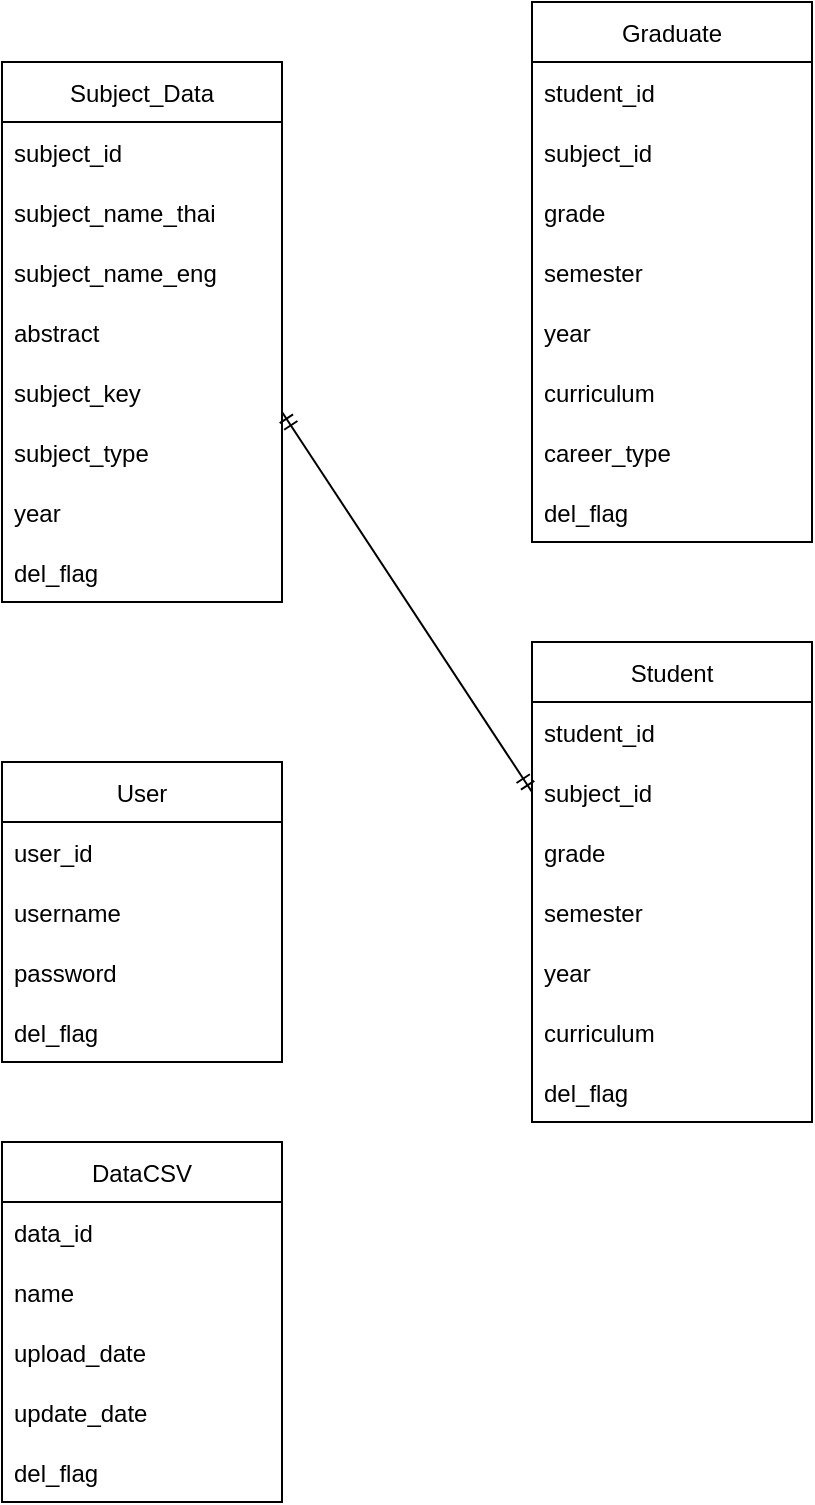 <mxfile version="20.3.0" type="device"><diagram id="R2lEEEUBdFMjLlhIrx00" name="Page-1"><mxGraphModel dx="1118" dy="512" grid="1" gridSize="10" guides="1" tooltips="1" connect="1" arrows="1" fold="1" page="1" pageScale="1" pageWidth="850" pageHeight="1100" math="0" shadow="0" extFonts="Permanent Marker^https://fonts.googleapis.com/css?family=Permanent+Marker"><root><mxCell id="0"/><mxCell id="1" parent="0"/><mxCell id="76vfN8I9lBESQKzIqNd5-2" value="User" style="swimlane;fontStyle=0;childLayout=stackLayout;horizontal=1;startSize=30;horizontalStack=0;resizeParent=1;resizeParentMax=0;resizeLast=0;collapsible=1;marginBottom=0;" parent="1" vertex="1"><mxGeometry x="90" y="400" width="140" height="150" as="geometry"><mxRectangle x="80" y="40" width="70" height="30" as="alternateBounds"/></mxGeometry></mxCell><mxCell id="76vfN8I9lBESQKzIqNd5-3" value="user_id" style="text;strokeColor=none;fillColor=none;align=left;verticalAlign=middle;spacingLeft=4;spacingRight=4;overflow=hidden;points=[[0,0.5],[1,0.5]];portConstraint=eastwest;rotatable=0;" parent="76vfN8I9lBESQKzIqNd5-2" vertex="1"><mxGeometry y="30" width="140" height="30" as="geometry"/></mxCell><mxCell id="76vfN8I9lBESQKzIqNd5-4" value="username" style="text;strokeColor=none;fillColor=none;align=left;verticalAlign=middle;spacingLeft=4;spacingRight=4;overflow=hidden;points=[[0,0.5],[1,0.5]];portConstraint=eastwest;rotatable=0;" parent="76vfN8I9lBESQKzIqNd5-2" vertex="1"><mxGeometry y="60" width="140" height="30" as="geometry"/></mxCell><mxCell id="76vfN8I9lBESQKzIqNd5-5" value="password" style="text;strokeColor=none;fillColor=none;align=left;verticalAlign=middle;spacingLeft=4;spacingRight=4;overflow=hidden;points=[[0,0.5],[1,0.5]];portConstraint=eastwest;rotatable=0;" parent="76vfN8I9lBESQKzIqNd5-2" vertex="1"><mxGeometry y="90" width="140" height="30" as="geometry"/></mxCell><mxCell id="76vfN8I9lBESQKzIqNd5-16" value="del_flag" style="text;strokeColor=none;fillColor=none;align=left;verticalAlign=middle;spacingLeft=4;spacingRight=4;overflow=hidden;points=[[0,0.5],[1,0.5]];portConstraint=eastwest;rotatable=0;" parent="76vfN8I9lBESQKzIqNd5-2" vertex="1"><mxGeometry y="120" width="140" height="30" as="geometry"/></mxCell><mxCell id="76vfN8I9lBESQKzIqNd5-6" value="Subject_Data" style="swimlane;fontStyle=0;childLayout=stackLayout;horizontal=1;startSize=30;horizontalStack=0;resizeParent=1;resizeParentMax=0;resizeLast=0;collapsible=1;marginBottom=0;" parent="1" vertex="1"><mxGeometry x="90" y="50" width="140" height="270" as="geometry"/></mxCell><mxCell id="76vfN8I9lBESQKzIqNd5-7" value="subject_id" style="text;strokeColor=none;fillColor=none;align=left;verticalAlign=middle;spacingLeft=4;spacingRight=4;overflow=hidden;points=[[0,0.5],[1,0.5]];portConstraint=eastwest;rotatable=0;" parent="76vfN8I9lBESQKzIqNd5-6" vertex="1"><mxGeometry y="30" width="140" height="30" as="geometry"/></mxCell><mxCell id="76vfN8I9lBESQKzIqNd5-8" value="subject_name_thai" style="text;strokeColor=none;fillColor=none;align=left;verticalAlign=middle;spacingLeft=4;spacingRight=4;overflow=hidden;points=[[0,0.5],[1,0.5]];portConstraint=eastwest;rotatable=0;" parent="76vfN8I9lBESQKzIqNd5-6" vertex="1"><mxGeometry y="60" width="140" height="30" as="geometry"/></mxCell><mxCell id="76vfN8I9lBESQKzIqNd5-45" value="subject_name_eng" style="text;strokeColor=none;fillColor=none;align=left;verticalAlign=middle;spacingLeft=4;spacingRight=4;overflow=hidden;points=[[0,0.5],[1,0.5]];portConstraint=eastwest;rotatable=0;" parent="76vfN8I9lBESQKzIqNd5-6" vertex="1"><mxGeometry y="90" width="140" height="30" as="geometry"/></mxCell><mxCell id="76vfN8I9lBESQKzIqNd5-9" value="abstract" style="text;strokeColor=none;fillColor=none;align=left;verticalAlign=middle;spacingLeft=4;spacingRight=4;overflow=hidden;points=[[0,0.5],[1,0.5]];portConstraint=eastwest;rotatable=0;" parent="76vfN8I9lBESQKzIqNd5-6" vertex="1"><mxGeometry y="120" width="140" height="30" as="geometry"/></mxCell><mxCell id="76vfN8I9lBESQKzIqNd5-59" value="subject_key" style="text;strokeColor=none;fillColor=none;align=left;verticalAlign=middle;spacingLeft=4;spacingRight=4;overflow=hidden;points=[[0,0.5],[1,0.5]];portConstraint=eastwest;rotatable=0;" parent="76vfN8I9lBESQKzIqNd5-6" vertex="1"><mxGeometry y="150" width="140" height="30" as="geometry"/></mxCell><mxCell id="76vfN8I9lBESQKzIqNd5-69" value="subject_type" style="text;strokeColor=none;fillColor=none;align=left;verticalAlign=middle;spacingLeft=4;spacingRight=4;overflow=hidden;points=[[0,0.5],[1,0.5]];portConstraint=eastwest;rotatable=0;" parent="76vfN8I9lBESQKzIqNd5-6" vertex="1"><mxGeometry y="180" width="140" height="30" as="geometry"/></mxCell><mxCell id="jbFTQErzp_02Uv3W5fSh-1" value="year" style="text;strokeColor=none;fillColor=none;align=left;verticalAlign=middle;spacingLeft=4;spacingRight=4;overflow=hidden;points=[[0,0.5],[1,0.5]];portConstraint=eastwest;rotatable=0;" parent="76vfN8I9lBESQKzIqNd5-6" vertex="1"><mxGeometry y="210" width="140" height="30" as="geometry"/></mxCell><mxCell id="76vfN8I9lBESQKzIqNd5-17" value="del_flag" style="text;strokeColor=none;fillColor=none;align=left;verticalAlign=middle;spacingLeft=4;spacingRight=4;overflow=hidden;points=[[0,0.5],[1,0.5]];portConstraint=eastwest;rotatable=0;" parent="76vfN8I9lBESQKzIqNd5-6" vertex="1"><mxGeometry y="240" width="140" height="30" as="geometry"/></mxCell><mxCell id="76vfN8I9lBESQKzIqNd5-12" value="Graduate" style="swimlane;fontStyle=0;childLayout=stackLayout;horizontal=1;startSize=30;horizontalStack=0;resizeParent=1;resizeParentMax=0;resizeLast=0;collapsible=1;marginBottom=0;" parent="1" vertex="1"><mxGeometry x="355" y="20" width="140" height="270" as="geometry"/></mxCell><mxCell id="76vfN8I9lBESQKzIqNd5-20" value="student_id" style="text;strokeColor=none;fillColor=none;align=left;verticalAlign=middle;spacingLeft=4;spacingRight=4;overflow=hidden;points=[[0,0.5],[1,0.5]];portConstraint=eastwest;rotatable=0;" parent="76vfN8I9lBESQKzIqNd5-12" vertex="1"><mxGeometry y="30" width="140" height="30" as="geometry"/></mxCell><mxCell id="jbFTQErzp_02Uv3W5fSh-2" value="subject_id" style="text;strokeColor=none;fillColor=none;align=left;verticalAlign=middle;spacingLeft=4;spacingRight=4;overflow=hidden;points=[[0,0.5],[1,0.5]];portConstraint=eastwest;rotatable=0;" parent="76vfN8I9lBESQKzIqNd5-12" vertex="1"><mxGeometry y="60" width="140" height="30" as="geometry"/></mxCell><mxCell id="jbFTQErzp_02Uv3W5fSh-3" value="grade" style="text;strokeColor=none;fillColor=none;align=left;verticalAlign=middle;spacingLeft=4;spacingRight=4;overflow=hidden;points=[[0,0.5],[1,0.5]];portConstraint=eastwest;rotatable=0;" parent="76vfN8I9lBESQKzIqNd5-12" vertex="1"><mxGeometry y="90" width="140" height="30" as="geometry"/></mxCell><mxCell id="jbFTQErzp_02Uv3W5fSh-4" value="semester" style="text;strokeColor=none;fillColor=none;align=left;verticalAlign=middle;spacingLeft=4;spacingRight=4;overflow=hidden;points=[[0,0.5],[1,0.5]];portConstraint=eastwest;rotatable=0;" parent="76vfN8I9lBESQKzIqNd5-12" vertex="1"><mxGeometry y="120" width="140" height="30" as="geometry"/></mxCell><mxCell id="76vfN8I9lBESQKzIqNd5-21" value="year" style="text;strokeColor=none;fillColor=none;align=left;verticalAlign=middle;spacingLeft=4;spacingRight=4;overflow=hidden;points=[[0,0.5],[1,0.5]];portConstraint=eastwest;rotatable=0;" parent="76vfN8I9lBESQKzIqNd5-12" vertex="1"><mxGeometry y="150" width="140" height="30" as="geometry"/></mxCell><mxCell id="76vfN8I9lBESQKzIqNd5-23" value="curriculum" style="text;strokeColor=none;fillColor=none;align=left;verticalAlign=middle;spacingLeft=4;spacingRight=4;overflow=hidden;points=[[0,0.5],[1,0.5]];portConstraint=eastwest;rotatable=0;" parent="76vfN8I9lBESQKzIqNd5-12" vertex="1"><mxGeometry y="180" width="140" height="30" as="geometry"/></mxCell><mxCell id="76vfN8I9lBESQKzIqNd5-75" value="career_type" style="text;strokeColor=none;fillColor=none;align=left;verticalAlign=middle;spacingLeft=4;spacingRight=4;overflow=hidden;points=[[0,0.5],[1,0.5]];portConstraint=eastwest;rotatable=0;" parent="76vfN8I9lBESQKzIqNd5-12" vertex="1"><mxGeometry y="210" width="140" height="30" as="geometry"/></mxCell><mxCell id="76vfN8I9lBESQKzIqNd5-24" value="del_flag" style="text;strokeColor=none;fillColor=none;align=left;verticalAlign=middle;spacingLeft=4;spacingRight=4;overflow=hidden;points=[[0,0.5],[1,0.5]];portConstraint=eastwest;rotatable=0;" parent="76vfN8I9lBESQKzIqNd5-12" vertex="1"><mxGeometry y="240" width="140" height="30" as="geometry"/></mxCell><mxCell id="76vfN8I9lBESQKzIqNd5-63" value="DataCSV" style="swimlane;fontStyle=0;childLayout=stackLayout;horizontal=1;startSize=30;horizontalStack=0;resizeParent=1;resizeParentMax=0;resizeLast=0;collapsible=1;marginBottom=0;" parent="1" vertex="1"><mxGeometry x="90" y="590" width="140" height="180" as="geometry"><mxRectangle x="80" y="40" width="70" height="30" as="alternateBounds"/></mxGeometry></mxCell><mxCell id="76vfN8I9lBESQKzIqNd5-64" value="data_id" style="text;strokeColor=none;fillColor=none;align=left;verticalAlign=middle;spacingLeft=4;spacingRight=4;overflow=hidden;points=[[0,0.5],[1,0.5]];portConstraint=eastwest;rotatable=0;" parent="76vfN8I9lBESQKzIqNd5-63" vertex="1"><mxGeometry y="30" width="140" height="30" as="geometry"/></mxCell><mxCell id="76vfN8I9lBESQKzIqNd5-65" value="name" style="text;strokeColor=none;fillColor=none;align=left;verticalAlign=middle;spacingLeft=4;spacingRight=4;overflow=hidden;points=[[0,0.5],[1,0.5]];portConstraint=eastwest;rotatable=0;" parent="76vfN8I9lBESQKzIqNd5-63" vertex="1"><mxGeometry y="60" width="140" height="30" as="geometry"/></mxCell><mxCell id="76vfN8I9lBESQKzIqNd5-66" value="upload_date" style="text;strokeColor=none;fillColor=none;align=left;verticalAlign=middle;spacingLeft=4;spacingRight=4;overflow=hidden;points=[[0,0.5],[1,0.5]];portConstraint=eastwest;rotatable=0;" parent="76vfN8I9lBESQKzIqNd5-63" vertex="1"><mxGeometry y="90" width="140" height="30" as="geometry"/></mxCell><mxCell id="76vfN8I9lBESQKzIqNd5-68" value="update_date" style="text;strokeColor=none;fillColor=none;align=left;verticalAlign=middle;spacingLeft=4;spacingRight=4;overflow=hidden;points=[[0,0.5],[1,0.5]];portConstraint=eastwest;rotatable=0;" parent="76vfN8I9lBESQKzIqNd5-63" vertex="1"><mxGeometry y="120" width="140" height="30" as="geometry"/></mxCell><mxCell id="76vfN8I9lBESQKzIqNd5-67" value="del_flag" style="text;strokeColor=none;fillColor=none;align=left;verticalAlign=middle;spacingLeft=4;spacingRight=4;overflow=hidden;points=[[0,0.5],[1,0.5]];portConstraint=eastwest;rotatable=0;" parent="76vfN8I9lBESQKzIqNd5-63" vertex="1"><mxGeometry y="150" width="140" height="30" as="geometry"/></mxCell><mxCell id="jbFTQErzp_02Uv3W5fSh-6" value="Student" style="swimlane;fontStyle=0;childLayout=stackLayout;horizontal=1;startSize=30;horizontalStack=0;resizeParent=1;resizeParentMax=0;resizeLast=0;collapsible=1;marginBottom=0;" parent="1" vertex="1"><mxGeometry x="355" y="340" width="140" height="240" as="geometry"/></mxCell><mxCell id="jbFTQErzp_02Uv3W5fSh-7" value="student_id" style="text;strokeColor=none;fillColor=none;align=left;verticalAlign=middle;spacingLeft=4;spacingRight=4;overflow=hidden;points=[[0,0.5],[1,0.5]];portConstraint=eastwest;rotatable=0;" parent="jbFTQErzp_02Uv3W5fSh-6" vertex="1"><mxGeometry y="30" width="140" height="30" as="geometry"/></mxCell><mxCell id="jbFTQErzp_02Uv3W5fSh-8" value="subject_id" style="text;strokeColor=none;fillColor=none;align=left;verticalAlign=middle;spacingLeft=4;spacingRight=4;overflow=hidden;points=[[0,0.5],[1,0.5]];portConstraint=eastwest;rotatable=0;" parent="jbFTQErzp_02Uv3W5fSh-6" vertex="1"><mxGeometry y="60" width="140" height="30" as="geometry"/></mxCell><mxCell id="jbFTQErzp_02Uv3W5fSh-9" value="grade" style="text;strokeColor=none;fillColor=none;align=left;verticalAlign=middle;spacingLeft=4;spacingRight=4;overflow=hidden;points=[[0,0.5],[1,0.5]];portConstraint=eastwest;rotatable=0;" parent="jbFTQErzp_02Uv3W5fSh-6" vertex="1"><mxGeometry y="90" width="140" height="30" as="geometry"/></mxCell><mxCell id="jbFTQErzp_02Uv3W5fSh-10" value="semester" style="text;strokeColor=none;fillColor=none;align=left;verticalAlign=middle;spacingLeft=4;spacingRight=4;overflow=hidden;points=[[0,0.5],[1,0.5]];portConstraint=eastwest;rotatable=0;" parent="jbFTQErzp_02Uv3W5fSh-6" vertex="1"><mxGeometry y="120" width="140" height="30" as="geometry"/></mxCell><mxCell id="jbFTQErzp_02Uv3W5fSh-11" value="year" style="text;strokeColor=none;fillColor=none;align=left;verticalAlign=middle;spacingLeft=4;spacingRight=4;overflow=hidden;points=[[0,0.5],[1,0.5]];portConstraint=eastwest;rotatable=0;" parent="jbFTQErzp_02Uv3W5fSh-6" vertex="1"><mxGeometry y="150" width="140" height="30" as="geometry"/></mxCell><mxCell id="jbFTQErzp_02Uv3W5fSh-12" value="curriculum" style="text;strokeColor=none;fillColor=none;align=left;verticalAlign=middle;spacingLeft=4;spacingRight=4;overflow=hidden;points=[[0,0.5],[1,0.5]];portConstraint=eastwest;rotatable=0;" parent="jbFTQErzp_02Uv3W5fSh-6" vertex="1"><mxGeometry y="180" width="140" height="30" as="geometry"/></mxCell><mxCell id="jbFTQErzp_02Uv3W5fSh-15" value="del_flag" style="text;strokeColor=none;fillColor=none;align=left;verticalAlign=middle;spacingLeft=4;spacingRight=4;overflow=hidden;points=[[0,0.5],[1,0.5]];portConstraint=eastwest;rotatable=0;" parent="jbFTQErzp_02Uv3W5fSh-6" vertex="1"><mxGeometry y="210" width="140" height="30" as="geometry"/></mxCell><mxCell id="jbFTQErzp_02Uv3W5fSh-16" value="" style="fontSize=12;html=1;endArrow=ERmandOne;startArrow=ERmandOne;rounded=0;exitX=0;exitY=0.5;exitDx=0;exitDy=0;" parent="1" source="jbFTQErzp_02Uv3W5fSh-8" edge="1"><mxGeometry width="100" height="100" relative="1" as="geometry"><mxPoint x="470" y="105" as="sourcePoint"/><mxPoint x="230" y="225" as="targetPoint"/></mxGeometry></mxCell></root></mxGraphModel></diagram></mxfile>